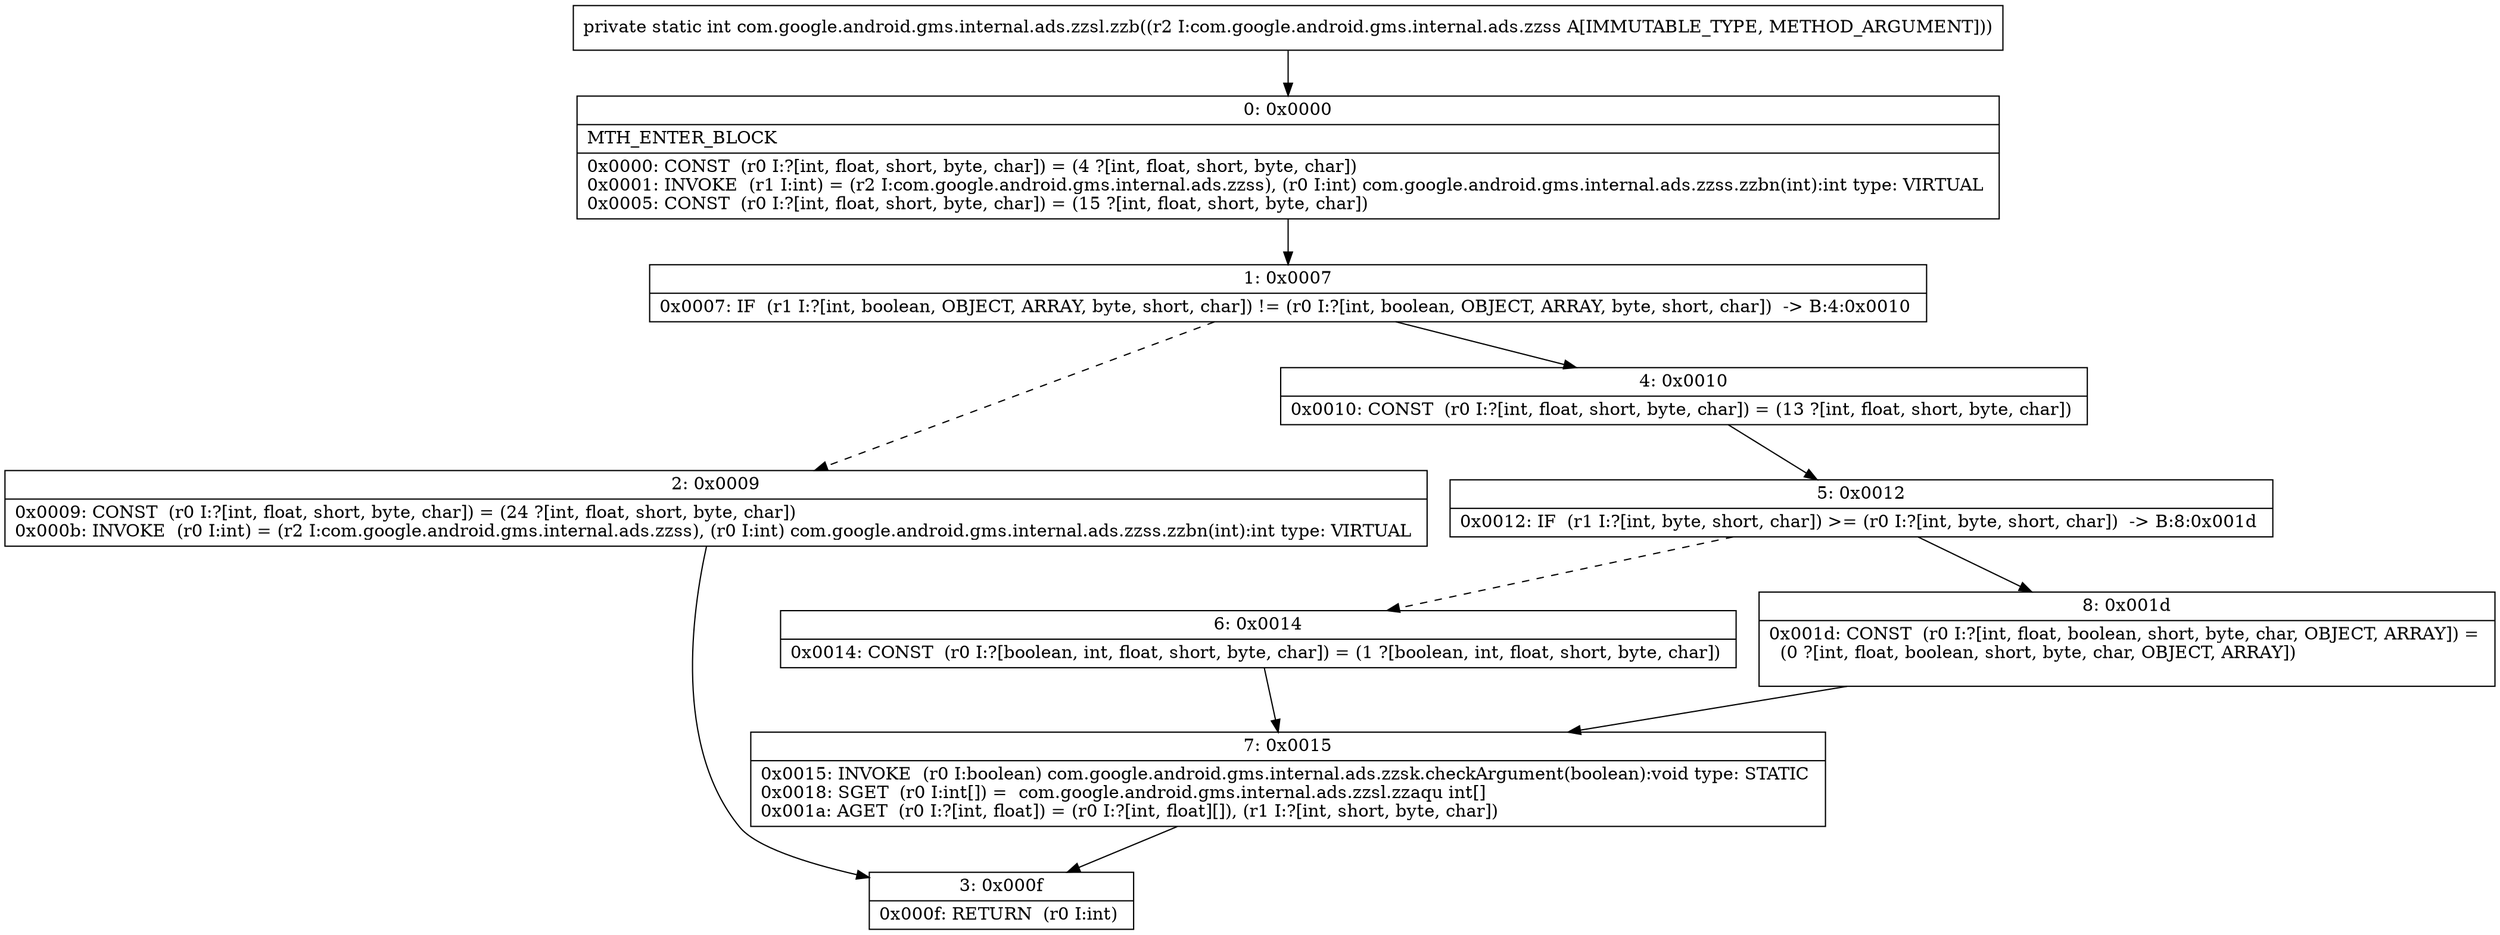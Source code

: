 digraph "CFG forcom.google.android.gms.internal.ads.zzsl.zzb(Lcom\/google\/android\/gms\/internal\/ads\/zzss;)I" {
Node_0 [shape=record,label="{0\:\ 0x0000|MTH_ENTER_BLOCK\l|0x0000: CONST  (r0 I:?[int, float, short, byte, char]) = (4 ?[int, float, short, byte, char]) \l0x0001: INVOKE  (r1 I:int) = (r2 I:com.google.android.gms.internal.ads.zzss), (r0 I:int) com.google.android.gms.internal.ads.zzss.zzbn(int):int type: VIRTUAL \l0x0005: CONST  (r0 I:?[int, float, short, byte, char]) = (15 ?[int, float, short, byte, char]) \l}"];
Node_1 [shape=record,label="{1\:\ 0x0007|0x0007: IF  (r1 I:?[int, boolean, OBJECT, ARRAY, byte, short, char]) != (r0 I:?[int, boolean, OBJECT, ARRAY, byte, short, char])  \-\> B:4:0x0010 \l}"];
Node_2 [shape=record,label="{2\:\ 0x0009|0x0009: CONST  (r0 I:?[int, float, short, byte, char]) = (24 ?[int, float, short, byte, char]) \l0x000b: INVOKE  (r0 I:int) = (r2 I:com.google.android.gms.internal.ads.zzss), (r0 I:int) com.google.android.gms.internal.ads.zzss.zzbn(int):int type: VIRTUAL \l}"];
Node_3 [shape=record,label="{3\:\ 0x000f|0x000f: RETURN  (r0 I:int) \l}"];
Node_4 [shape=record,label="{4\:\ 0x0010|0x0010: CONST  (r0 I:?[int, float, short, byte, char]) = (13 ?[int, float, short, byte, char]) \l}"];
Node_5 [shape=record,label="{5\:\ 0x0012|0x0012: IF  (r1 I:?[int, byte, short, char]) \>= (r0 I:?[int, byte, short, char])  \-\> B:8:0x001d \l}"];
Node_6 [shape=record,label="{6\:\ 0x0014|0x0014: CONST  (r0 I:?[boolean, int, float, short, byte, char]) = (1 ?[boolean, int, float, short, byte, char]) \l}"];
Node_7 [shape=record,label="{7\:\ 0x0015|0x0015: INVOKE  (r0 I:boolean) com.google.android.gms.internal.ads.zzsk.checkArgument(boolean):void type: STATIC \l0x0018: SGET  (r0 I:int[]) =  com.google.android.gms.internal.ads.zzsl.zzaqu int[] \l0x001a: AGET  (r0 I:?[int, float]) = (r0 I:?[int, float][]), (r1 I:?[int, short, byte, char]) \l}"];
Node_8 [shape=record,label="{8\:\ 0x001d|0x001d: CONST  (r0 I:?[int, float, boolean, short, byte, char, OBJECT, ARRAY]) = \l  (0 ?[int, float, boolean, short, byte, char, OBJECT, ARRAY])\l \l}"];
MethodNode[shape=record,label="{private static int com.google.android.gms.internal.ads.zzsl.zzb((r2 I:com.google.android.gms.internal.ads.zzss A[IMMUTABLE_TYPE, METHOD_ARGUMENT])) }"];
MethodNode -> Node_0;
Node_0 -> Node_1;
Node_1 -> Node_2[style=dashed];
Node_1 -> Node_4;
Node_2 -> Node_3;
Node_4 -> Node_5;
Node_5 -> Node_6[style=dashed];
Node_5 -> Node_8;
Node_6 -> Node_7;
Node_7 -> Node_3;
Node_8 -> Node_7;
}

